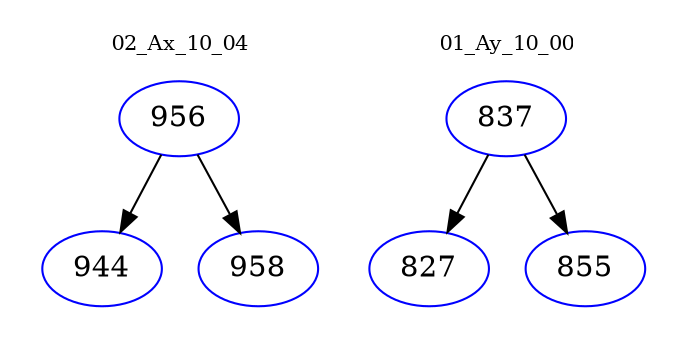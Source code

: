 digraph{
subgraph cluster_0 {
color = white
label = "02_Ax_10_04";
fontsize=10;
T0_956 [label="956", color="blue"]
T0_956 -> T0_944 [color="black"]
T0_944 [label="944", color="blue"]
T0_956 -> T0_958 [color="black"]
T0_958 [label="958", color="blue"]
}
subgraph cluster_1 {
color = white
label = "01_Ay_10_00";
fontsize=10;
T1_837 [label="837", color="blue"]
T1_837 -> T1_827 [color="black"]
T1_827 [label="827", color="blue"]
T1_837 -> T1_855 [color="black"]
T1_855 [label="855", color="blue"]
}
}
